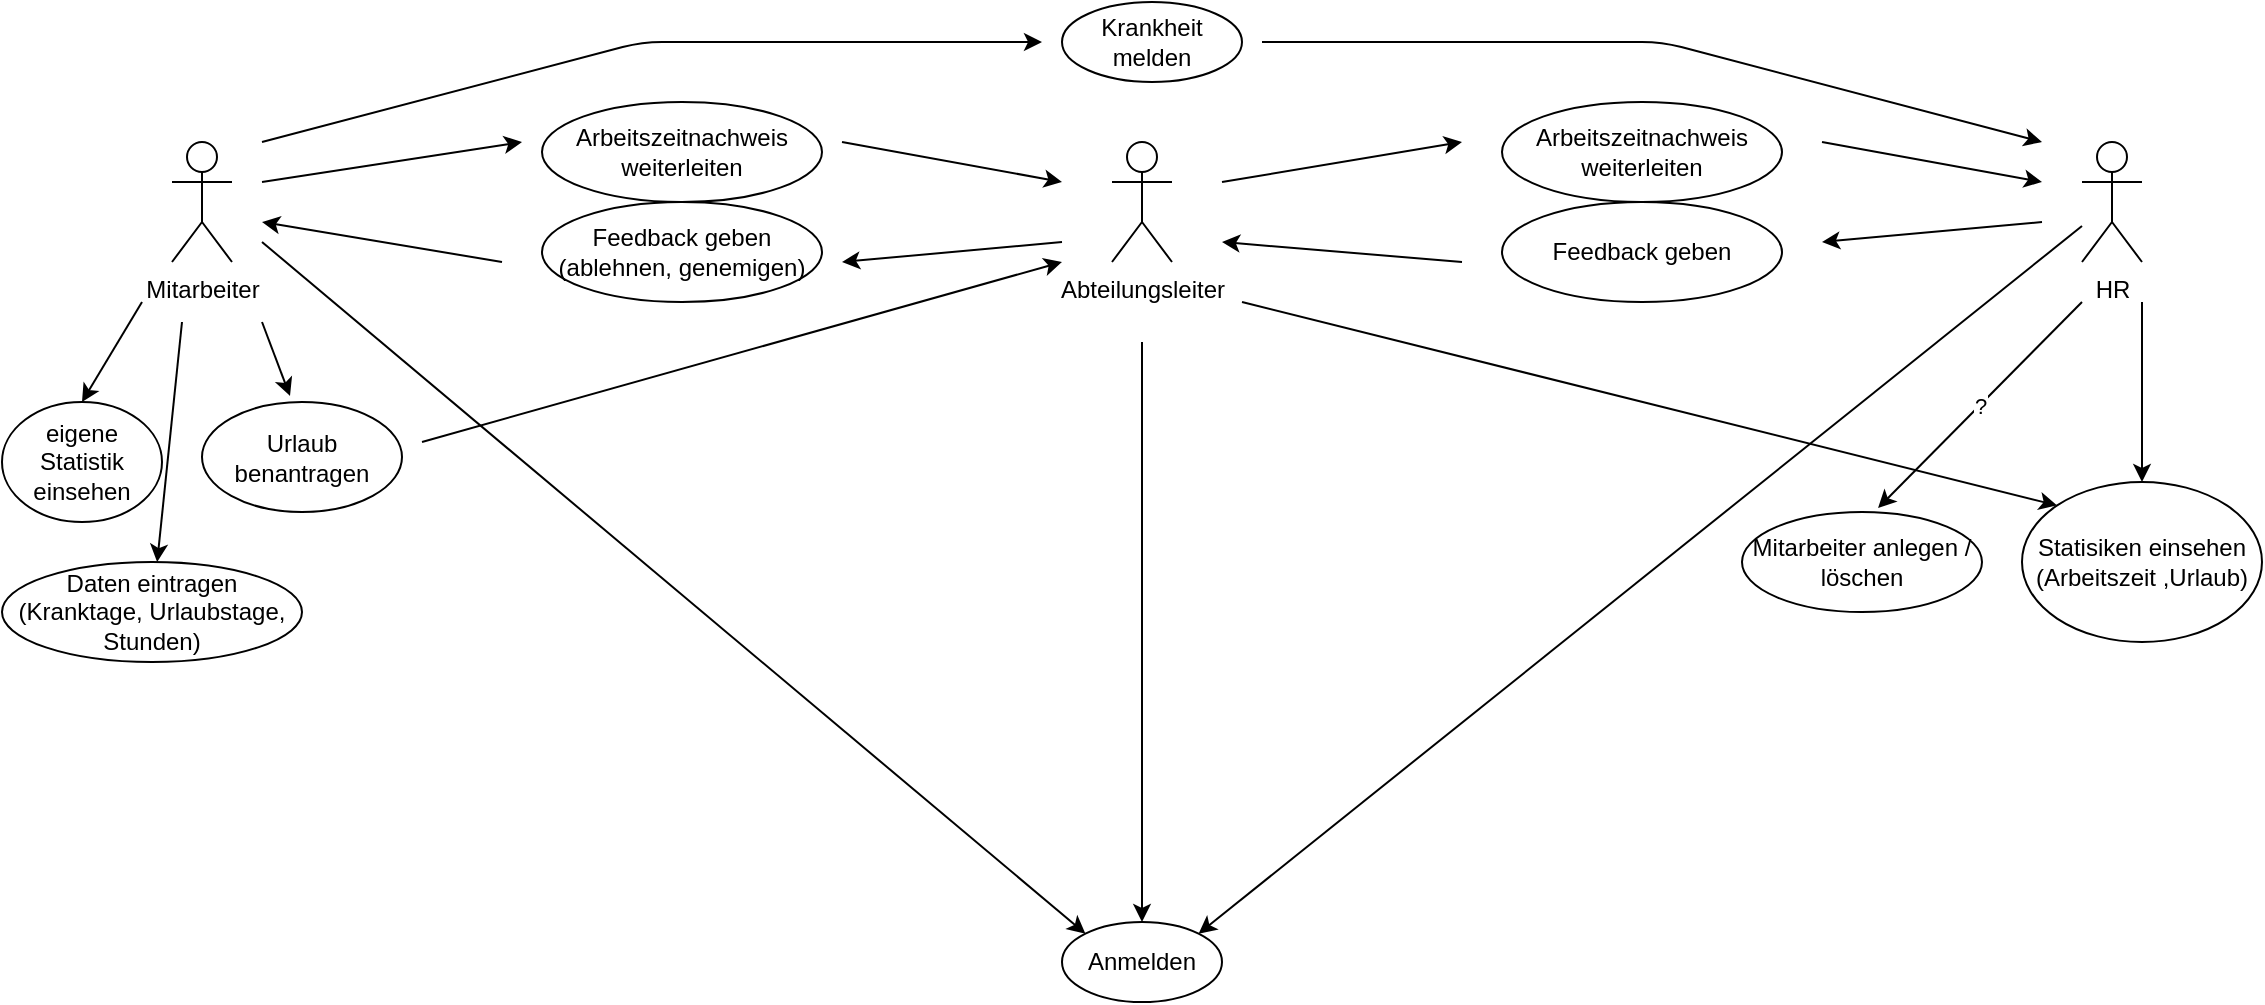<mxfile version="14.5.3" type="github">
  <diagram id="MVpvxTPfEfj-0-jQFBjt" name="Page-1">
    <mxGraphModel dx="2022" dy="1134" grid="1" gridSize="10" guides="1" tooltips="1" connect="1" arrows="0" fold="1" page="1" pageScale="1" pageWidth="1169" pageHeight="827" math="0" shadow="0">
      <root>
        <mxCell id="0" />
        <mxCell id="1" parent="0" />
        <mxCell id="SMFbA6I53KAx9mLIbbLe-3" value="Mitarbeiter&lt;br&gt;" style="shape=umlActor;verticalLabelPosition=bottom;verticalAlign=top;html=1;outlineConnect=0;" vertex="1" parent="1">
          <mxGeometry x="115" y="70" width="30" height="60" as="geometry" />
        </mxCell>
        <mxCell id="SMFbA6I53KAx9mLIbbLe-5" value="Abteilungsleiter&lt;br&gt;" style="shape=umlActor;verticalLabelPosition=bottom;verticalAlign=top;html=1;outlineConnect=0;" vertex="1" parent="1">
          <mxGeometry x="585" y="70" width="30" height="60" as="geometry" />
        </mxCell>
        <mxCell id="SMFbA6I53KAx9mLIbbLe-6" value="HR" style="shape=umlActor;verticalLabelPosition=bottom;verticalAlign=top;html=1;outlineConnect=0;" vertex="1" parent="1">
          <mxGeometry x="1070" y="70" width="30" height="60" as="geometry" />
        </mxCell>
        <mxCell id="SMFbA6I53KAx9mLIbbLe-7" value="eigene Statistik einsehen" style="ellipse;whiteSpace=wrap;html=1;" vertex="1" parent="1">
          <mxGeometry x="30" y="200" width="80" height="60" as="geometry" />
        </mxCell>
        <mxCell id="SMFbA6I53KAx9mLIbbLe-8" value="Anmelden" style="ellipse;whiteSpace=wrap;html=1;" vertex="1" parent="1">
          <mxGeometry x="560" y="460" width="80" height="40" as="geometry" />
        </mxCell>
        <mxCell id="SMFbA6I53KAx9mLIbbLe-9" value="" style="endArrow=classic;html=1;entryX=0;entryY=0;entryDx=0;entryDy=0;" edge="1" parent="1" target="SMFbA6I53KAx9mLIbbLe-8">
          <mxGeometry width="50" height="50" relative="1" as="geometry">
            <mxPoint x="160" y="120" as="sourcePoint" />
            <mxPoint x="610" y="540" as="targetPoint" />
          </mxGeometry>
        </mxCell>
        <mxCell id="SMFbA6I53KAx9mLIbbLe-10" value="" style="endArrow=classic;html=1;entryX=0.5;entryY=0;entryDx=0;entryDy=0;" edge="1" parent="1" target="SMFbA6I53KAx9mLIbbLe-8">
          <mxGeometry width="50" height="50" relative="1" as="geometry">
            <mxPoint x="600" y="170" as="sourcePoint" />
            <mxPoint x="640" y="190" as="targetPoint" />
          </mxGeometry>
        </mxCell>
        <mxCell id="SMFbA6I53KAx9mLIbbLe-11" value="" style="endArrow=classic;html=1;entryX=1;entryY=0;entryDx=0;entryDy=0;" edge="1" parent="1" source="SMFbA6I53KAx9mLIbbLe-6" target="SMFbA6I53KAx9mLIbbLe-8">
          <mxGeometry width="50" height="50" relative="1" as="geometry">
            <mxPoint x="990" y="290" as="sourcePoint" />
            <mxPoint x="1040" y="240" as="targetPoint" />
          </mxGeometry>
        </mxCell>
        <mxCell id="SMFbA6I53KAx9mLIbbLe-12" value="Daten eintragen&lt;br&gt;(Kranktage, Urlaubstage, Stunden)" style="ellipse;whiteSpace=wrap;html=1;" vertex="1" parent="1">
          <mxGeometry x="30" y="280" width="150" height="50" as="geometry" />
        </mxCell>
        <mxCell id="SMFbA6I53KAx9mLIbbLe-13" value="" style="endArrow=classic;html=1;entryX=0.5;entryY=0;entryDx=0;entryDy=0;" edge="1" parent="1" target="SMFbA6I53KAx9mLIbbLe-7">
          <mxGeometry width="50" height="50" relative="1" as="geometry">
            <mxPoint x="100" y="150" as="sourcePoint" />
            <mxPoint x="190" y="190" as="targetPoint" />
          </mxGeometry>
        </mxCell>
        <mxCell id="SMFbA6I53KAx9mLIbbLe-15" value="Arbeitszeitnachweis&lt;br&gt;weiterleiten&lt;br&gt;" style="ellipse;whiteSpace=wrap;html=1;" vertex="1" parent="1">
          <mxGeometry x="300" y="50" width="140" height="50" as="geometry" />
        </mxCell>
        <mxCell id="SMFbA6I53KAx9mLIbbLe-16" value="Arbeitszeitnachweis&lt;br&gt;weiterleiten&lt;br&gt;" style="ellipse;whiteSpace=wrap;html=1;" vertex="1" parent="1">
          <mxGeometry x="780" y="50" width="140" height="50" as="geometry" />
        </mxCell>
        <mxCell id="SMFbA6I53KAx9mLIbbLe-17" value="Feedback geben (ablehnen, genemigen)" style="ellipse;whiteSpace=wrap;html=1;" vertex="1" parent="1">
          <mxGeometry x="300" y="100" width="140" height="50" as="geometry" />
        </mxCell>
        <mxCell id="SMFbA6I53KAx9mLIbbLe-18" value="Feedback geben" style="ellipse;whiteSpace=wrap;html=1;" vertex="1" parent="1">
          <mxGeometry x="780" y="100" width="140" height="50" as="geometry" />
        </mxCell>
        <mxCell id="SMFbA6I53KAx9mLIbbLe-19" value="" style="endArrow=classic;html=1;" edge="1" parent="1">
          <mxGeometry width="50" height="50" relative="1" as="geometry">
            <mxPoint x="160" y="90" as="sourcePoint" />
            <mxPoint x="290" y="70" as="targetPoint" />
          </mxGeometry>
        </mxCell>
        <mxCell id="SMFbA6I53KAx9mLIbbLe-21" value="" style="endArrow=classic;html=1;" edge="1" parent="1">
          <mxGeometry width="50" height="50" relative="1" as="geometry">
            <mxPoint x="450" y="70" as="sourcePoint" />
            <mxPoint x="560" y="90" as="targetPoint" />
          </mxGeometry>
        </mxCell>
        <mxCell id="SMFbA6I53KAx9mLIbbLe-22" value="" style="endArrow=classic;html=1;" edge="1" parent="1">
          <mxGeometry width="50" height="50" relative="1" as="geometry">
            <mxPoint x="640" y="90" as="sourcePoint" />
            <mxPoint x="760" y="70" as="targetPoint" />
          </mxGeometry>
        </mxCell>
        <mxCell id="SMFbA6I53KAx9mLIbbLe-23" value="" style="endArrow=classic;html=1;" edge="1" parent="1">
          <mxGeometry width="50" height="50" relative="1" as="geometry">
            <mxPoint x="940" y="70" as="sourcePoint" />
            <mxPoint x="1050" y="90" as="targetPoint" />
          </mxGeometry>
        </mxCell>
        <mxCell id="SMFbA6I53KAx9mLIbbLe-24" value="" style="endArrow=classic;html=1;" edge="1" parent="1">
          <mxGeometry width="50" height="50" relative="1" as="geometry">
            <mxPoint x="1050" y="110" as="sourcePoint" />
            <mxPoint x="940" y="120" as="targetPoint" />
          </mxGeometry>
        </mxCell>
        <mxCell id="SMFbA6I53KAx9mLIbbLe-25" value="" style="endArrow=classic;html=1;" edge="1" parent="1">
          <mxGeometry width="50" height="50" relative="1" as="geometry">
            <mxPoint x="760" y="130" as="sourcePoint" />
            <mxPoint x="640" y="120" as="targetPoint" />
          </mxGeometry>
        </mxCell>
        <mxCell id="SMFbA6I53KAx9mLIbbLe-26" value="" style="endArrow=classic;html=1;" edge="1" parent="1">
          <mxGeometry width="50" height="50" relative="1" as="geometry">
            <mxPoint x="560" y="120" as="sourcePoint" />
            <mxPoint x="450" y="130" as="targetPoint" />
          </mxGeometry>
        </mxCell>
        <mxCell id="SMFbA6I53KAx9mLIbbLe-27" value="" style="endArrow=classic;html=1;" edge="1" parent="1">
          <mxGeometry width="50" height="50" relative="1" as="geometry">
            <mxPoint x="280" y="130" as="sourcePoint" />
            <mxPoint x="160" y="110" as="targetPoint" />
          </mxGeometry>
        </mxCell>
        <mxCell id="SMFbA6I53KAx9mLIbbLe-28" value="" style="endArrow=classic;html=1;" edge="1" parent="1" target="SMFbA6I53KAx9mLIbbLe-12">
          <mxGeometry width="50" height="50" relative="1" as="geometry">
            <mxPoint x="120" y="160" as="sourcePoint" />
            <mxPoint x="180" y="170" as="targetPoint" />
          </mxGeometry>
        </mxCell>
        <mxCell id="SMFbA6I53KAx9mLIbbLe-29" value="Statisiken einsehen&lt;br&gt;(Arbeitszeit ,Urlaub)" style="ellipse;whiteSpace=wrap;html=1;" vertex="1" parent="1">
          <mxGeometry x="1040" y="240" width="120" height="80" as="geometry" />
        </mxCell>
        <mxCell id="SMFbA6I53KAx9mLIbbLe-30" value="" style="endArrow=classic;html=1;" edge="1" parent="1" target="SMFbA6I53KAx9mLIbbLe-29">
          <mxGeometry width="50" height="50" relative="1" as="geometry">
            <mxPoint x="1100" y="150" as="sourcePoint" />
            <mxPoint x="640" y="510" as="targetPoint" />
          </mxGeometry>
        </mxCell>
        <mxCell id="SMFbA6I53KAx9mLIbbLe-31" value="Mitarbeiter anlegen / löschen" style="ellipse;whiteSpace=wrap;html=1;" vertex="1" parent="1">
          <mxGeometry x="900" y="255" width="120" height="50" as="geometry" />
        </mxCell>
        <mxCell id="SMFbA6I53KAx9mLIbbLe-32" value="?" style="endArrow=classic;html=1;entryX=0.567;entryY=-0.04;entryDx=0;entryDy=0;entryPerimeter=0;" edge="1" parent="1" target="SMFbA6I53KAx9mLIbbLe-31">
          <mxGeometry width="50" height="50" relative="1" as="geometry">
            <mxPoint x="1070" y="150" as="sourcePoint" />
            <mxPoint x="1040" y="190" as="targetPoint" />
          </mxGeometry>
        </mxCell>
        <mxCell id="SMFbA6I53KAx9mLIbbLe-33" value="Krankheit melden&lt;br&gt;" style="ellipse;whiteSpace=wrap;html=1;" vertex="1" parent="1">
          <mxGeometry x="560" width="90" height="40" as="geometry" />
        </mxCell>
        <mxCell id="SMFbA6I53KAx9mLIbbLe-34" value="" style="endArrow=classic;html=1;" edge="1" parent="1">
          <mxGeometry width="50" height="50" relative="1" as="geometry">
            <mxPoint x="160" y="70" as="sourcePoint" />
            <mxPoint x="550" y="20" as="targetPoint" />
            <Array as="points">
              <mxPoint x="350" y="20" />
            </Array>
          </mxGeometry>
        </mxCell>
        <mxCell id="SMFbA6I53KAx9mLIbbLe-35" value="" style="endArrow=classic;html=1;" edge="1" parent="1">
          <mxGeometry width="50" height="50" relative="1" as="geometry">
            <mxPoint x="660" y="20" as="sourcePoint" />
            <mxPoint x="1050" y="70" as="targetPoint" />
            <Array as="points">
              <mxPoint x="860" y="20" />
            </Array>
          </mxGeometry>
        </mxCell>
        <mxCell id="SMFbA6I53KAx9mLIbbLe-37" value="" style="endArrow=classic;html=1;" edge="1" parent="1">
          <mxGeometry width="50" height="50" relative="1" as="geometry">
            <mxPoint x="240" y="220" as="sourcePoint" />
            <mxPoint x="560" y="130" as="targetPoint" />
          </mxGeometry>
        </mxCell>
        <mxCell id="SMFbA6I53KAx9mLIbbLe-38" value="Urlaub benantragen" style="ellipse;whiteSpace=wrap;html=1;" vertex="1" parent="1">
          <mxGeometry x="130" y="200" width="100" height="55" as="geometry" />
        </mxCell>
        <mxCell id="SMFbA6I53KAx9mLIbbLe-39" value="" style="endArrow=classic;html=1;entryX=0.44;entryY=-0.055;entryDx=0;entryDy=0;entryPerimeter=0;" edge="1" parent="1" target="SMFbA6I53KAx9mLIbbLe-38">
          <mxGeometry width="50" height="50" relative="1" as="geometry">
            <mxPoint x="160" y="160" as="sourcePoint" />
            <mxPoint x="250" y="410" as="targetPoint" />
          </mxGeometry>
        </mxCell>
        <mxCell id="SMFbA6I53KAx9mLIbbLe-40" value="" style="endArrow=classic;html=1;entryX=0;entryY=0;entryDx=0;entryDy=0;" edge="1" parent="1" target="SMFbA6I53KAx9mLIbbLe-29">
          <mxGeometry width="50" height="50" relative="1" as="geometry">
            <mxPoint x="650" y="150" as="sourcePoint" />
            <mxPoint x="700" y="190" as="targetPoint" />
          </mxGeometry>
        </mxCell>
      </root>
    </mxGraphModel>
  </diagram>
</mxfile>

